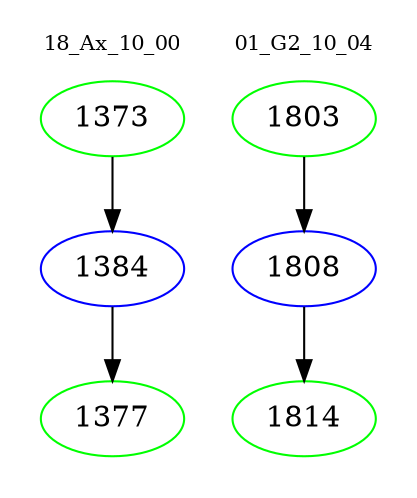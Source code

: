 digraph{
subgraph cluster_0 {
color = white
label = "18_Ax_10_00";
fontsize=10;
T0_1373 [label="1373", color="green"]
T0_1373 -> T0_1384 [color="black"]
T0_1384 [label="1384", color="blue"]
T0_1384 -> T0_1377 [color="black"]
T0_1377 [label="1377", color="green"]
}
subgraph cluster_1 {
color = white
label = "01_G2_10_04";
fontsize=10;
T1_1803 [label="1803", color="green"]
T1_1803 -> T1_1808 [color="black"]
T1_1808 [label="1808", color="blue"]
T1_1808 -> T1_1814 [color="black"]
T1_1814 [label="1814", color="green"]
}
}

